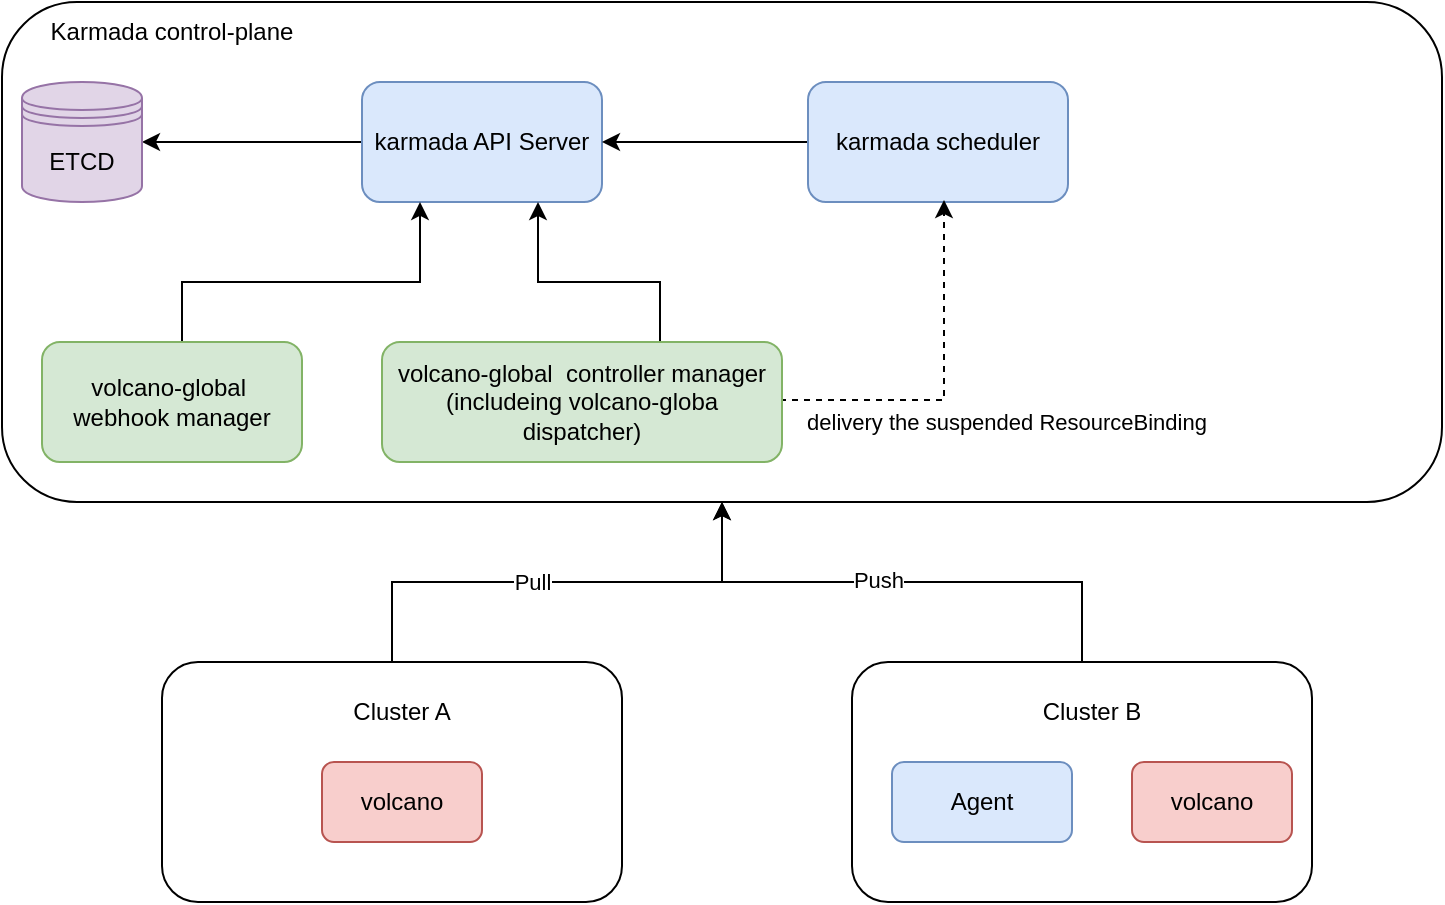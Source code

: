 <mxfile version="25.0.2">
  <diagram id="hvNiLmyfzokTqkWbYDEl" name="Page-1">
    <mxGraphModel dx="1208" dy="610" grid="0" gridSize="10" guides="1" tooltips="1" connect="1" arrows="1" fold="1" page="0" pageScale="1" pageWidth="850" pageHeight="1100" background="#ffffff" math="0" shadow="0">
      <root>
        <mxCell id="0" />
        <mxCell id="1" parent="0" />
        <mxCell id="2" value="" style="rounded=1;whiteSpace=wrap;html=1;" parent="1" vertex="1">
          <mxGeometry x="-25" y="49" width="720" height="250" as="geometry" />
        </mxCell>
        <mxCell id="3" value="Karmada control-plane" style="text;html=1;strokeColor=none;fillColor=none;align=center;verticalAlign=middle;whiteSpace=wrap;rounded=0;" parent="1" vertex="1">
          <mxGeometry x="-15" y="49" width="150" height="30" as="geometry" />
        </mxCell>
        <mxCell id="8" style="edgeStyle=orthogonalEdgeStyle;rounded=0;orthogonalLoop=1;jettySize=auto;html=1;entryX=1;entryY=0.5;entryDx=0;entryDy=0;" parent="1" source="4" target="7" edge="1">
          <mxGeometry relative="1" as="geometry" />
        </mxCell>
        <mxCell id="4" value="karmada API Server" style="rounded=1;whiteSpace=wrap;html=1;fillColor=#dae8fc;strokeColor=#6c8ebf;" parent="1" vertex="1">
          <mxGeometry x="155" y="89" width="120" height="60" as="geometry" />
        </mxCell>
        <mxCell id="9" style="edgeStyle=orthogonalEdgeStyle;rounded=0;orthogonalLoop=1;jettySize=auto;html=1;" parent="1" source="6" target="4" edge="1">
          <mxGeometry relative="1" as="geometry" />
        </mxCell>
        <mxCell id="6" value="karmada scheduler" style="rounded=1;whiteSpace=wrap;html=1;fillColor=#dae8fc;strokeColor=#6c8ebf;" parent="1" vertex="1">
          <mxGeometry x="378" y="89" width="130" height="60" as="geometry" />
        </mxCell>
        <mxCell id="7" value="ETCD" style="shape=datastore;whiteSpace=wrap;html=1;fillColor=#e1d5e7;strokeColor=#9673a6;" parent="1" vertex="1">
          <mxGeometry x="-15" y="89" width="60" height="60" as="geometry" />
        </mxCell>
        <mxCell id="19" style="edgeStyle=orthogonalEdgeStyle;rounded=0;orthogonalLoop=1;jettySize=auto;html=1;entryX=0.5;entryY=1;entryDx=0;entryDy=0;" parent="1" edge="1">
          <mxGeometry relative="1" as="geometry">
            <mxPoint x="336" y="219" as="sourcePoint" />
            <Array as="points">
              <mxPoint x="304" y="219" />
              <mxPoint x="304" y="189" />
              <mxPoint x="243" y="189" />
            </Array>
            <mxPoint x="243" y="149" as="targetPoint" />
          </mxGeometry>
        </mxCell>
        <mxCell id="24" style="edgeStyle=orthogonalEdgeStyle;rounded=0;orthogonalLoop=1;jettySize=auto;html=1;dashed=1;" parent="1" edge="1">
          <mxGeometry relative="1" as="geometry">
            <mxPoint x="364" y="248" as="sourcePoint" />
            <mxPoint x="445.04" y="148" as="targetPoint" />
            <Array as="points">
              <mxPoint x="446" y="248" />
              <mxPoint x="446" y="148" />
            </Array>
          </mxGeometry>
        </mxCell>
        <mxCell id="25" value="delivery the&amp;nbsp;suspended&amp;nbsp;ResourceBinding" style="edgeLabel;html=1;align=center;verticalAlign=middle;resizable=0;points=[];" parent="24" vertex="1" connectable="0">
          <mxGeometry x="-0.329" y="-1" relative="1" as="geometry">
            <mxPoint x="51" y="10" as="offset" />
          </mxGeometry>
        </mxCell>
        <mxCell id="23" style="edgeStyle=orthogonalEdgeStyle;rounded=0;orthogonalLoop=1;jettySize=auto;html=1;entryX=0.5;entryY=1;entryDx=0;entryDy=0;" parent="1" edge="1">
          <mxGeometry relative="1" as="geometry">
            <Array as="points">
              <mxPoint x="65" y="219" />
              <mxPoint x="65" y="189" />
              <mxPoint x="184" y="189" />
            </Array>
            <mxPoint x="29" y="218.96" as="sourcePoint" />
            <mxPoint x="184" y="148.96" as="targetPoint" />
          </mxGeometry>
        </mxCell>
        <mxCell id="20" value="volcano-global&amp;nbsp; webhook manager" style="rounded=1;whiteSpace=wrap;html=1;fillColor=#d5e8d4;strokeColor=#82b366;" parent="1" vertex="1">
          <mxGeometry x="-5" y="219" width="130" height="60" as="geometry" />
        </mxCell>
        <mxCell id="35" style="edgeStyle=orthogonalEdgeStyle;rounded=0;orthogonalLoop=1;jettySize=auto;html=1;entryX=0.5;entryY=1;entryDx=0;entryDy=0;" parent="1" source="27" target="2" edge="1">
          <mxGeometry relative="1" as="geometry" />
        </mxCell>
        <mxCell id="38" value="Pull" style="edgeLabel;html=1;align=center;verticalAlign=middle;resizable=0;points=[];" parent="35" vertex="1" connectable="0">
          <mxGeometry x="-0.102" y="-1" relative="1" as="geometry">
            <mxPoint y="-1" as="offset" />
          </mxGeometry>
        </mxCell>
        <mxCell id="27" value="" style="rounded=1;whiteSpace=wrap;html=1;" parent="1" vertex="1">
          <mxGeometry x="55" y="379" width="230" height="120" as="geometry" />
        </mxCell>
        <mxCell id="28" value="Cluster A" style="text;html=1;strokeColor=none;fillColor=none;align=center;verticalAlign=middle;whiteSpace=wrap;rounded=0;" parent="1" vertex="1">
          <mxGeometry x="145" y="389" width="60" height="30" as="geometry" />
        </mxCell>
        <mxCell id="29" value="volcano" style="rounded=1;whiteSpace=wrap;html=1;fillColor=#f8cecc;strokeColor=#b85450;" parent="1" vertex="1">
          <mxGeometry x="135" y="429" width="80" height="40" as="geometry" />
        </mxCell>
        <mxCell id="36" style="edgeStyle=orthogonalEdgeStyle;rounded=0;orthogonalLoop=1;jettySize=auto;html=1;entryX=0.5;entryY=1;entryDx=0;entryDy=0;" parent="1" source="30" target="2" edge="1">
          <mxGeometry relative="1" as="geometry" />
        </mxCell>
        <mxCell id="39" value="Push" style="edgeLabel;html=1;align=center;verticalAlign=middle;resizable=0;points=[];" parent="36" vertex="1" connectable="0">
          <mxGeometry x="0.092" y="-1" relative="1" as="geometry">
            <mxPoint as="offset" />
          </mxGeometry>
        </mxCell>
        <mxCell id="30" value="" style="rounded=1;whiteSpace=wrap;html=1;" parent="1" vertex="1">
          <mxGeometry x="400" y="379" width="230" height="120" as="geometry" />
        </mxCell>
        <mxCell id="31" value="Cluster B" style="text;html=1;strokeColor=none;fillColor=none;align=center;verticalAlign=middle;whiteSpace=wrap;rounded=0;" parent="1" vertex="1">
          <mxGeometry x="490" y="389" width="60" height="30" as="geometry" />
        </mxCell>
        <mxCell id="32" value="volcano" style="rounded=1;whiteSpace=wrap;html=1;fillColor=#f8cecc;strokeColor=#b85450;" parent="1" vertex="1">
          <mxGeometry x="540" y="429" width="80" height="40" as="geometry" />
        </mxCell>
        <mxCell id="33" value="Agent" style="rounded=1;whiteSpace=wrap;html=1;fillColor=#dae8fc;strokeColor=#6c8ebf;" parent="1" vertex="1">
          <mxGeometry x="420" y="429" width="90" height="40" as="geometry" />
        </mxCell>
        <mxCell id="15" value="volcano-global&amp;nbsp; controller manager&lt;br&gt;(includeing volcano-globa dispatcher)" style="rounded=1;whiteSpace=wrap;html=1;fillColor=#d5e8d4;strokeColor=#82b366;" parent="1" vertex="1">
          <mxGeometry x="165" y="219" width="200" height="60" as="geometry" />
        </mxCell>
      </root>
    </mxGraphModel>
  </diagram>
</mxfile>
